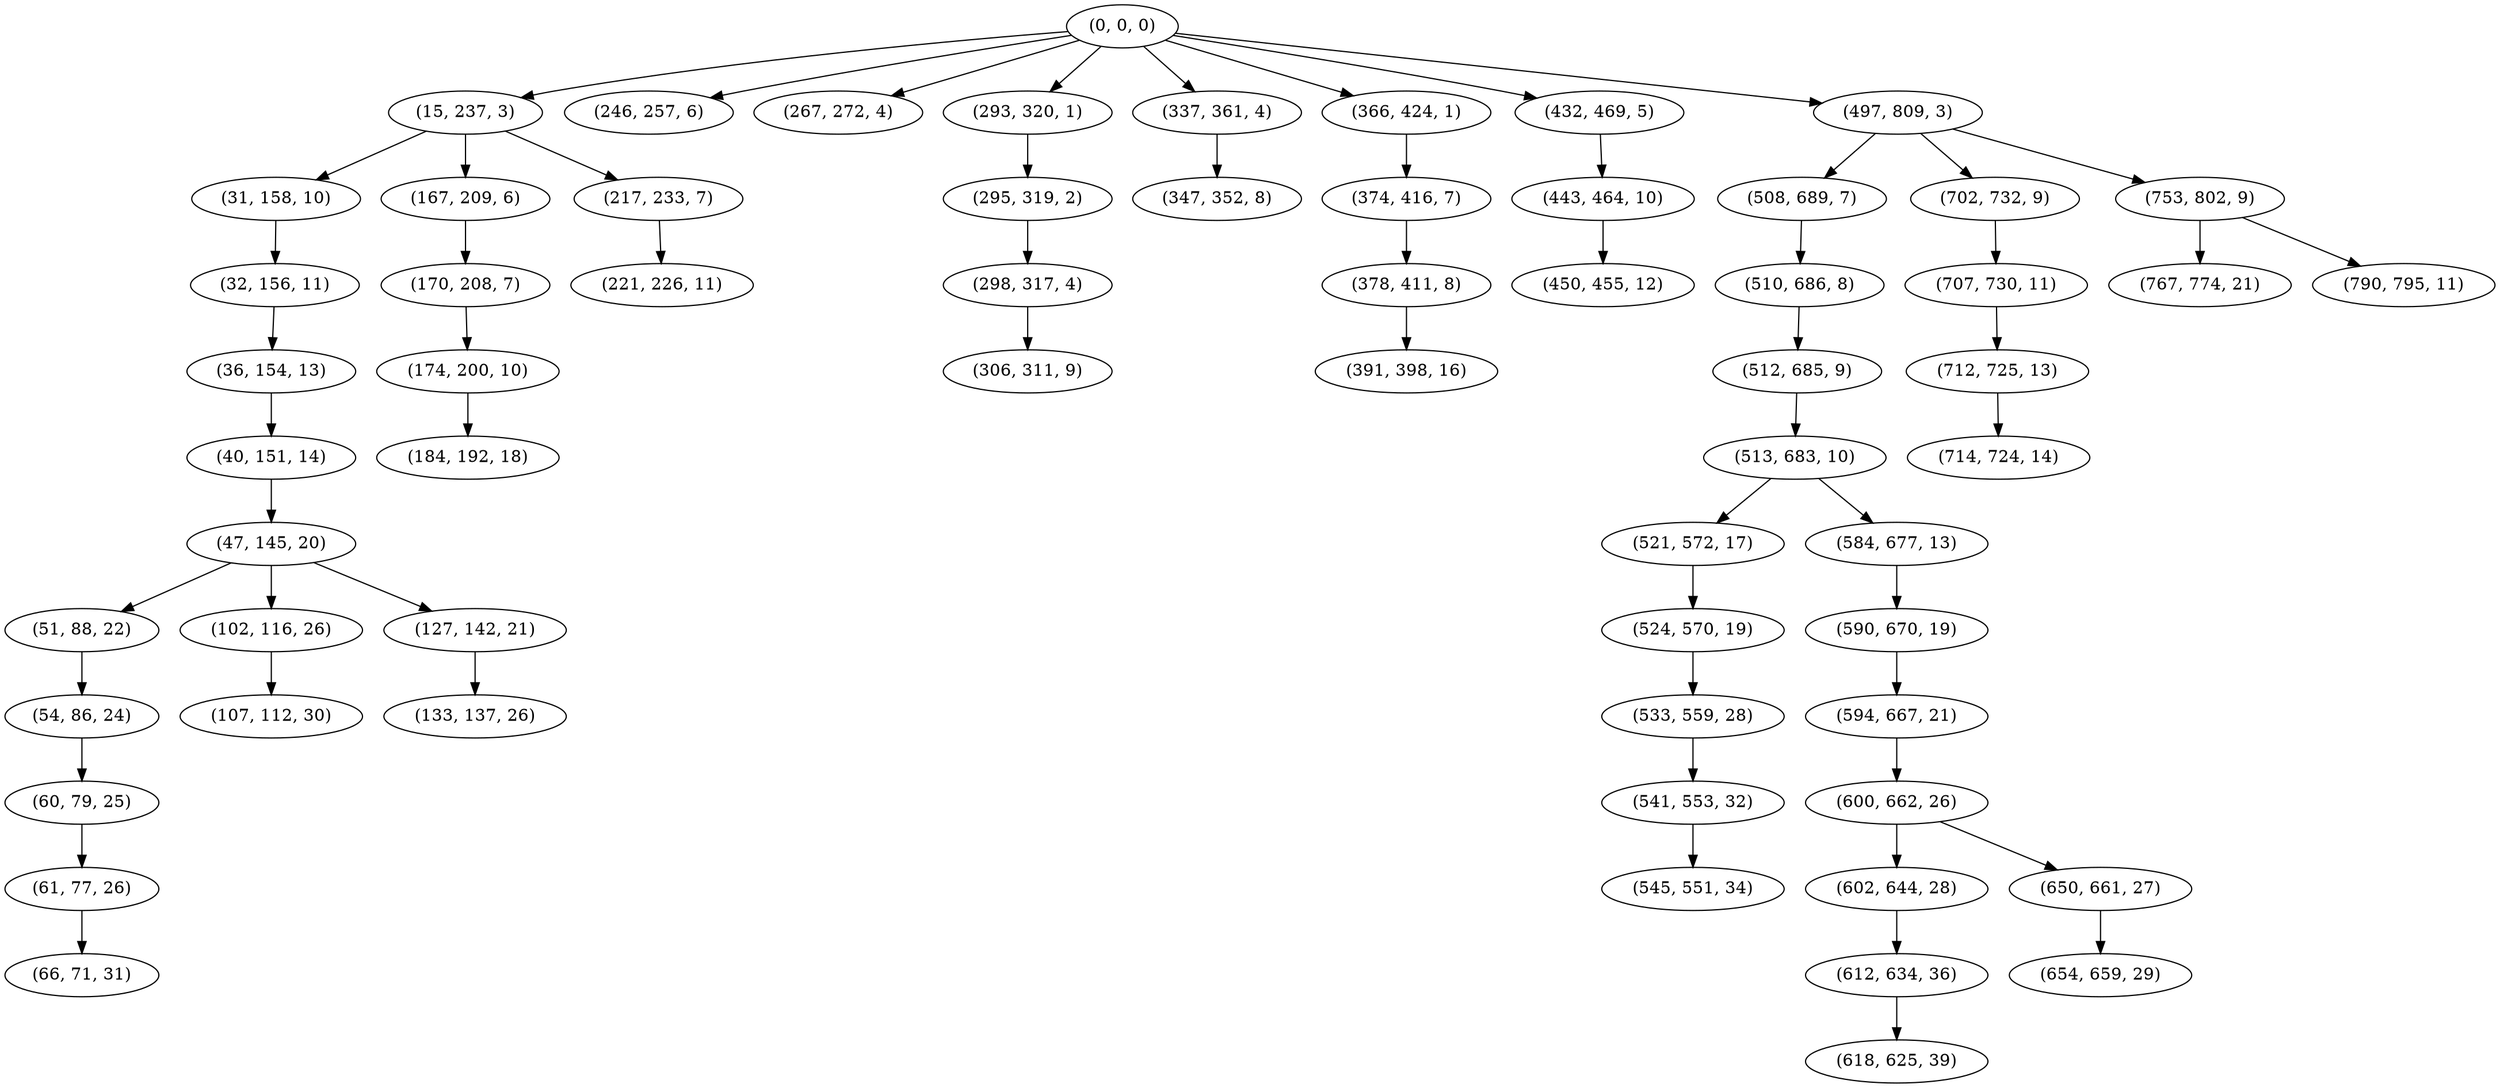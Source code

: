 digraph tree {
    "(0, 0, 0)";
    "(15, 237, 3)";
    "(31, 158, 10)";
    "(32, 156, 11)";
    "(36, 154, 13)";
    "(40, 151, 14)";
    "(47, 145, 20)";
    "(51, 88, 22)";
    "(54, 86, 24)";
    "(60, 79, 25)";
    "(61, 77, 26)";
    "(66, 71, 31)";
    "(102, 116, 26)";
    "(107, 112, 30)";
    "(127, 142, 21)";
    "(133, 137, 26)";
    "(167, 209, 6)";
    "(170, 208, 7)";
    "(174, 200, 10)";
    "(184, 192, 18)";
    "(217, 233, 7)";
    "(221, 226, 11)";
    "(246, 257, 6)";
    "(267, 272, 4)";
    "(293, 320, 1)";
    "(295, 319, 2)";
    "(298, 317, 4)";
    "(306, 311, 9)";
    "(337, 361, 4)";
    "(347, 352, 8)";
    "(366, 424, 1)";
    "(374, 416, 7)";
    "(378, 411, 8)";
    "(391, 398, 16)";
    "(432, 469, 5)";
    "(443, 464, 10)";
    "(450, 455, 12)";
    "(497, 809, 3)";
    "(508, 689, 7)";
    "(510, 686, 8)";
    "(512, 685, 9)";
    "(513, 683, 10)";
    "(521, 572, 17)";
    "(524, 570, 19)";
    "(533, 559, 28)";
    "(541, 553, 32)";
    "(545, 551, 34)";
    "(584, 677, 13)";
    "(590, 670, 19)";
    "(594, 667, 21)";
    "(600, 662, 26)";
    "(602, 644, 28)";
    "(612, 634, 36)";
    "(618, 625, 39)";
    "(650, 661, 27)";
    "(654, 659, 29)";
    "(702, 732, 9)";
    "(707, 730, 11)";
    "(712, 725, 13)";
    "(714, 724, 14)";
    "(753, 802, 9)";
    "(767, 774, 21)";
    "(790, 795, 11)";
    "(0, 0, 0)" -> "(15, 237, 3)";
    "(0, 0, 0)" -> "(246, 257, 6)";
    "(0, 0, 0)" -> "(267, 272, 4)";
    "(0, 0, 0)" -> "(293, 320, 1)";
    "(0, 0, 0)" -> "(337, 361, 4)";
    "(0, 0, 0)" -> "(366, 424, 1)";
    "(0, 0, 0)" -> "(432, 469, 5)";
    "(0, 0, 0)" -> "(497, 809, 3)";
    "(15, 237, 3)" -> "(31, 158, 10)";
    "(15, 237, 3)" -> "(167, 209, 6)";
    "(15, 237, 3)" -> "(217, 233, 7)";
    "(31, 158, 10)" -> "(32, 156, 11)";
    "(32, 156, 11)" -> "(36, 154, 13)";
    "(36, 154, 13)" -> "(40, 151, 14)";
    "(40, 151, 14)" -> "(47, 145, 20)";
    "(47, 145, 20)" -> "(51, 88, 22)";
    "(47, 145, 20)" -> "(102, 116, 26)";
    "(47, 145, 20)" -> "(127, 142, 21)";
    "(51, 88, 22)" -> "(54, 86, 24)";
    "(54, 86, 24)" -> "(60, 79, 25)";
    "(60, 79, 25)" -> "(61, 77, 26)";
    "(61, 77, 26)" -> "(66, 71, 31)";
    "(102, 116, 26)" -> "(107, 112, 30)";
    "(127, 142, 21)" -> "(133, 137, 26)";
    "(167, 209, 6)" -> "(170, 208, 7)";
    "(170, 208, 7)" -> "(174, 200, 10)";
    "(174, 200, 10)" -> "(184, 192, 18)";
    "(217, 233, 7)" -> "(221, 226, 11)";
    "(293, 320, 1)" -> "(295, 319, 2)";
    "(295, 319, 2)" -> "(298, 317, 4)";
    "(298, 317, 4)" -> "(306, 311, 9)";
    "(337, 361, 4)" -> "(347, 352, 8)";
    "(366, 424, 1)" -> "(374, 416, 7)";
    "(374, 416, 7)" -> "(378, 411, 8)";
    "(378, 411, 8)" -> "(391, 398, 16)";
    "(432, 469, 5)" -> "(443, 464, 10)";
    "(443, 464, 10)" -> "(450, 455, 12)";
    "(497, 809, 3)" -> "(508, 689, 7)";
    "(497, 809, 3)" -> "(702, 732, 9)";
    "(497, 809, 3)" -> "(753, 802, 9)";
    "(508, 689, 7)" -> "(510, 686, 8)";
    "(510, 686, 8)" -> "(512, 685, 9)";
    "(512, 685, 9)" -> "(513, 683, 10)";
    "(513, 683, 10)" -> "(521, 572, 17)";
    "(513, 683, 10)" -> "(584, 677, 13)";
    "(521, 572, 17)" -> "(524, 570, 19)";
    "(524, 570, 19)" -> "(533, 559, 28)";
    "(533, 559, 28)" -> "(541, 553, 32)";
    "(541, 553, 32)" -> "(545, 551, 34)";
    "(584, 677, 13)" -> "(590, 670, 19)";
    "(590, 670, 19)" -> "(594, 667, 21)";
    "(594, 667, 21)" -> "(600, 662, 26)";
    "(600, 662, 26)" -> "(602, 644, 28)";
    "(600, 662, 26)" -> "(650, 661, 27)";
    "(602, 644, 28)" -> "(612, 634, 36)";
    "(612, 634, 36)" -> "(618, 625, 39)";
    "(650, 661, 27)" -> "(654, 659, 29)";
    "(702, 732, 9)" -> "(707, 730, 11)";
    "(707, 730, 11)" -> "(712, 725, 13)";
    "(712, 725, 13)" -> "(714, 724, 14)";
    "(753, 802, 9)" -> "(767, 774, 21)";
    "(753, 802, 9)" -> "(790, 795, 11)";
}
